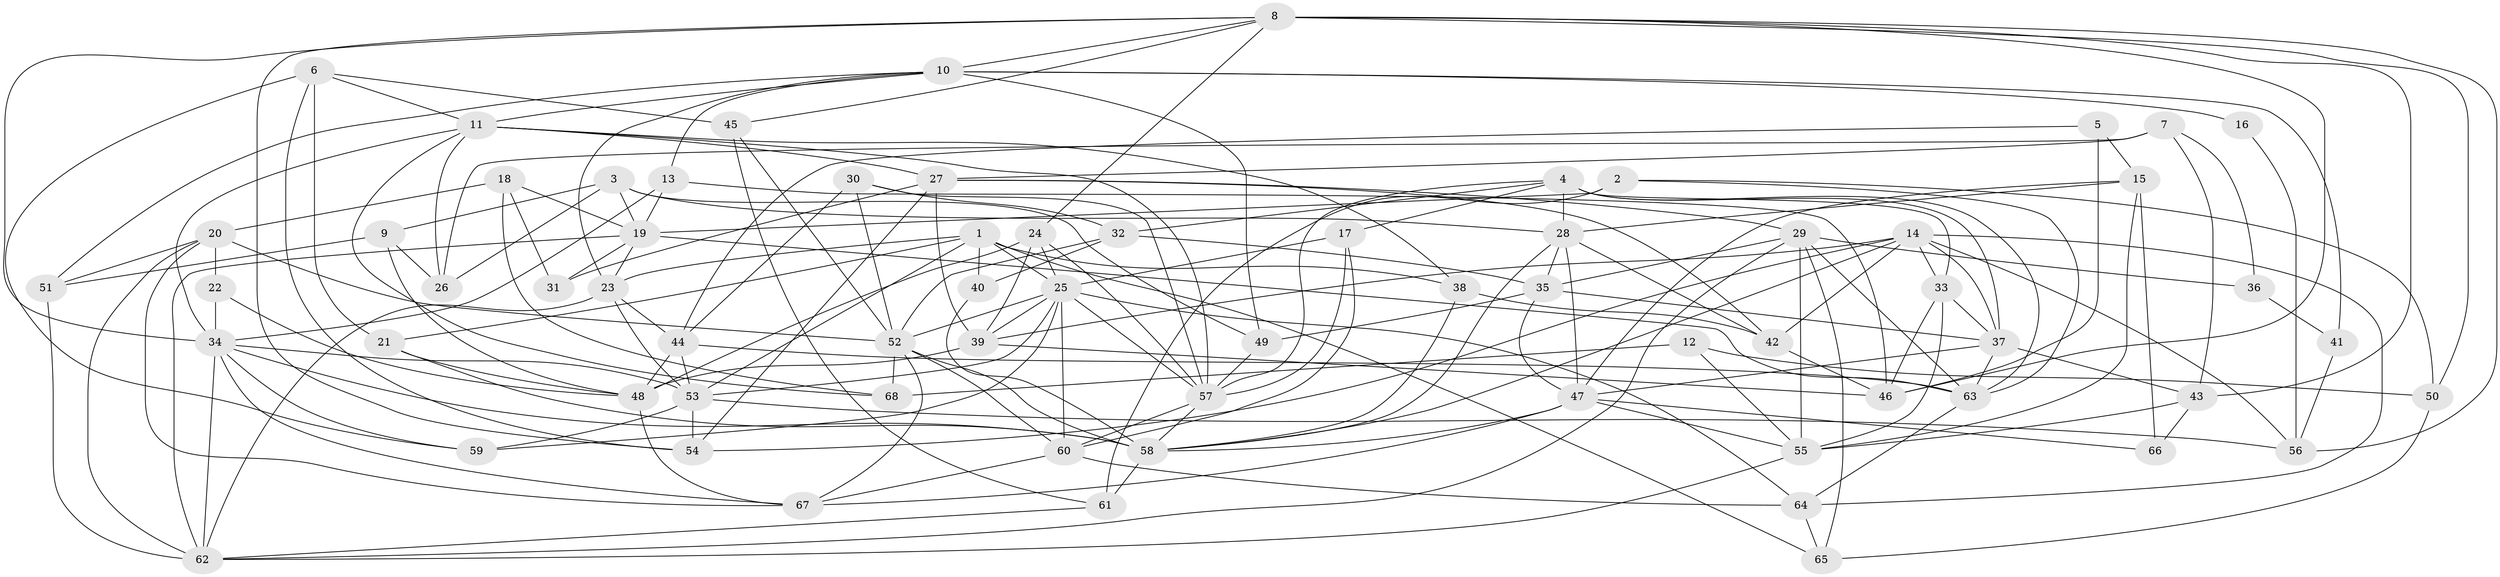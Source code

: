 // original degree distribution, {2: 0.13970588235294118, 5: 0.21323529411764705, 4: 0.27941176470588236, 3: 0.23529411764705882, 6: 0.10294117647058823, 7: 0.022058823529411766, 8: 0.007352941176470588}
// Generated by graph-tools (version 1.1) at 2025/02/03/09/25 03:02:00]
// undirected, 68 vertices, 188 edges
graph export_dot {
graph [start="1"]
  node [color=gray90,style=filled];
  1;
  2;
  3;
  4;
  5;
  6;
  7;
  8;
  9;
  10;
  11;
  12;
  13;
  14;
  15;
  16;
  17;
  18;
  19;
  20;
  21;
  22;
  23;
  24;
  25;
  26;
  27;
  28;
  29;
  30;
  31;
  32;
  33;
  34;
  35;
  36;
  37;
  38;
  39;
  40;
  41;
  42;
  43;
  44;
  45;
  46;
  47;
  48;
  49;
  50;
  51;
  52;
  53;
  54;
  55;
  56;
  57;
  58;
  59;
  60;
  61;
  62;
  63;
  64;
  65;
  66;
  67;
  68;
  1 -- 21 [weight=1.0];
  1 -- 23 [weight=1.0];
  1 -- 25 [weight=1.0];
  1 -- 38 [weight=2.0];
  1 -- 40 [weight=1.0];
  1 -- 53 [weight=1.0];
  1 -- 65 [weight=1.0];
  2 -- 19 [weight=1.0];
  2 -- 50 [weight=1.0];
  2 -- 61 [weight=2.0];
  2 -- 63 [weight=1.0];
  3 -- 9 [weight=1.0];
  3 -- 19 [weight=1.0];
  3 -- 26 [weight=1.0];
  3 -- 28 [weight=1.0];
  3 -- 49 [weight=1.0];
  4 -- 17 [weight=1.0];
  4 -- 28 [weight=1.0];
  4 -- 32 [weight=1.0];
  4 -- 33 [weight=1.0];
  4 -- 37 [weight=2.0];
  4 -- 57 [weight=1.0];
  4 -- 63 [weight=1.0];
  5 -- 15 [weight=1.0];
  5 -- 44 [weight=1.0];
  5 -- 46 [weight=1.0];
  6 -- 11 [weight=1.0];
  6 -- 21 [weight=1.0];
  6 -- 45 [weight=1.0];
  6 -- 54 [weight=1.0];
  6 -- 59 [weight=1.0];
  7 -- 26 [weight=1.0];
  7 -- 27 [weight=1.0];
  7 -- 36 [weight=1.0];
  7 -- 43 [weight=1.0];
  8 -- 10 [weight=1.0];
  8 -- 24 [weight=1.0];
  8 -- 34 [weight=1.0];
  8 -- 43 [weight=1.0];
  8 -- 45 [weight=1.0];
  8 -- 46 [weight=1.0];
  8 -- 50 [weight=1.0];
  8 -- 54 [weight=1.0];
  8 -- 56 [weight=1.0];
  9 -- 26 [weight=1.0];
  9 -- 48 [weight=1.0];
  9 -- 51 [weight=1.0];
  10 -- 11 [weight=1.0];
  10 -- 13 [weight=1.0];
  10 -- 16 [weight=1.0];
  10 -- 23 [weight=1.0];
  10 -- 41 [weight=1.0];
  10 -- 49 [weight=1.0];
  10 -- 51 [weight=1.0];
  11 -- 26 [weight=1.0];
  11 -- 27 [weight=1.0];
  11 -- 34 [weight=1.0];
  11 -- 38 [weight=1.0];
  11 -- 57 [weight=1.0];
  11 -- 68 [weight=1.0];
  12 -- 50 [weight=1.0];
  12 -- 55 [weight=1.0];
  12 -- 68 [weight=1.0];
  13 -- 19 [weight=1.0];
  13 -- 34 [weight=1.0];
  13 -- 46 [weight=1.0];
  14 -- 33 [weight=1.0];
  14 -- 37 [weight=1.0];
  14 -- 39 [weight=1.0];
  14 -- 42 [weight=1.0];
  14 -- 54 [weight=1.0];
  14 -- 56 [weight=1.0];
  14 -- 58 [weight=1.0];
  14 -- 64 [weight=1.0];
  15 -- 28 [weight=1.0];
  15 -- 47 [weight=1.0];
  15 -- 55 [weight=1.0];
  15 -- 66 [weight=1.0];
  16 -- 56 [weight=1.0];
  17 -- 25 [weight=1.0];
  17 -- 57 [weight=1.0];
  17 -- 60 [weight=1.0];
  18 -- 19 [weight=1.0];
  18 -- 20 [weight=1.0];
  18 -- 31 [weight=1.0];
  18 -- 68 [weight=1.0];
  19 -- 23 [weight=1.0];
  19 -- 31 [weight=1.0];
  19 -- 62 [weight=1.0];
  19 -- 63 [weight=1.0];
  20 -- 22 [weight=1.0];
  20 -- 51 [weight=1.0];
  20 -- 52 [weight=1.0];
  20 -- 62 [weight=2.0];
  20 -- 67 [weight=1.0];
  21 -- 48 [weight=1.0];
  21 -- 58 [weight=1.0];
  22 -- 34 [weight=1.0];
  22 -- 48 [weight=1.0];
  23 -- 44 [weight=2.0];
  23 -- 53 [weight=1.0];
  23 -- 62 [weight=1.0];
  24 -- 25 [weight=2.0];
  24 -- 39 [weight=2.0];
  24 -- 48 [weight=1.0];
  24 -- 57 [weight=1.0];
  25 -- 39 [weight=1.0];
  25 -- 52 [weight=1.0];
  25 -- 53 [weight=1.0];
  25 -- 57 [weight=1.0];
  25 -- 59 [weight=1.0];
  25 -- 60 [weight=1.0];
  25 -- 64 [weight=1.0];
  27 -- 29 [weight=1.0];
  27 -- 31 [weight=1.0];
  27 -- 39 [weight=1.0];
  27 -- 42 [weight=1.0];
  27 -- 54 [weight=1.0];
  28 -- 35 [weight=1.0];
  28 -- 42 [weight=1.0];
  28 -- 47 [weight=1.0];
  28 -- 58 [weight=1.0];
  29 -- 35 [weight=1.0];
  29 -- 36 [weight=2.0];
  29 -- 55 [weight=1.0];
  29 -- 62 [weight=1.0];
  29 -- 63 [weight=1.0];
  29 -- 65 [weight=1.0];
  30 -- 32 [weight=1.0];
  30 -- 44 [weight=1.0];
  30 -- 52 [weight=1.0];
  30 -- 57 [weight=1.0];
  32 -- 35 [weight=1.0];
  32 -- 40 [weight=1.0];
  32 -- 52 [weight=1.0];
  33 -- 37 [weight=1.0];
  33 -- 46 [weight=1.0];
  33 -- 55 [weight=1.0];
  34 -- 53 [weight=1.0];
  34 -- 58 [weight=2.0];
  34 -- 59 [weight=1.0];
  34 -- 62 [weight=1.0];
  34 -- 67 [weight=1.0];
  35 -- 37 [weight=1.0];
  35 -- 47 [weight=1.0];
  35 -- 49 [weight=1.0];
  36 -- 41 [weight=1.0];
  37 -- 43 [weight=1.0];
  37 -- 47 [weight=1.0];
  37 -- 63 [weight=1.0];
  38 -- 42 [weight=1.0];
  38 -- 58 [weight=1.0];
  39 -- 46 [weight=1.0];
  39 -- 48 [weight=1.0];
  40 -- 58 [weight=1.0];
  41 -- 56 [weight=1.0];
  42 -- 46 [weight=1.0];
  43 -- 55 [weight=1.0];
  43 -- 66 [weight=1.0];
  44 -- 48 [weight=1.0];
  44 -- 53 [weight=1.0];
  44 -- 63 [weight=1.0];
  45 -- 52 [weight=1.0];
  45 -- 61 [weight=1.0];
  47 -- 55 [weight=1.0];
  47 -- 58 [weight=1.0];
  47 -- 66 [weight=1.0];
  47 -- 67 [weight=1.0];
  48 -- 67 [weight=1.0];
  49 -- 57 [weight=2.0];
  50 -- 65 [weight=1.0];
  51 -- 62 [weight=1.0];
  52 -- 58 [weight=1.0];
  52 -- 60 [weight=1.0];
  52 -- 67 [weight=1.0];
  52 -- 68 [weight=1.0];
  53 -- 54 [weight=1.0];
  53 -- 56 [weight=1.0];
  53 -- 59 [weight=1.0];
  55 -- 62 [weight=1.0];
  57 -- 58 [weight=1.0];
  57 -- 60 [weight=1.0];
  58 -- 61 [weight=2.0];
  60 -- 64 [weight=1.0];
  60 -- 67 [weight=1.0];
  61 -- 62 [weight=1.0];
  63 -- 64 [weight=1.0];
  64 -- 65 [weight=1.0];
}
